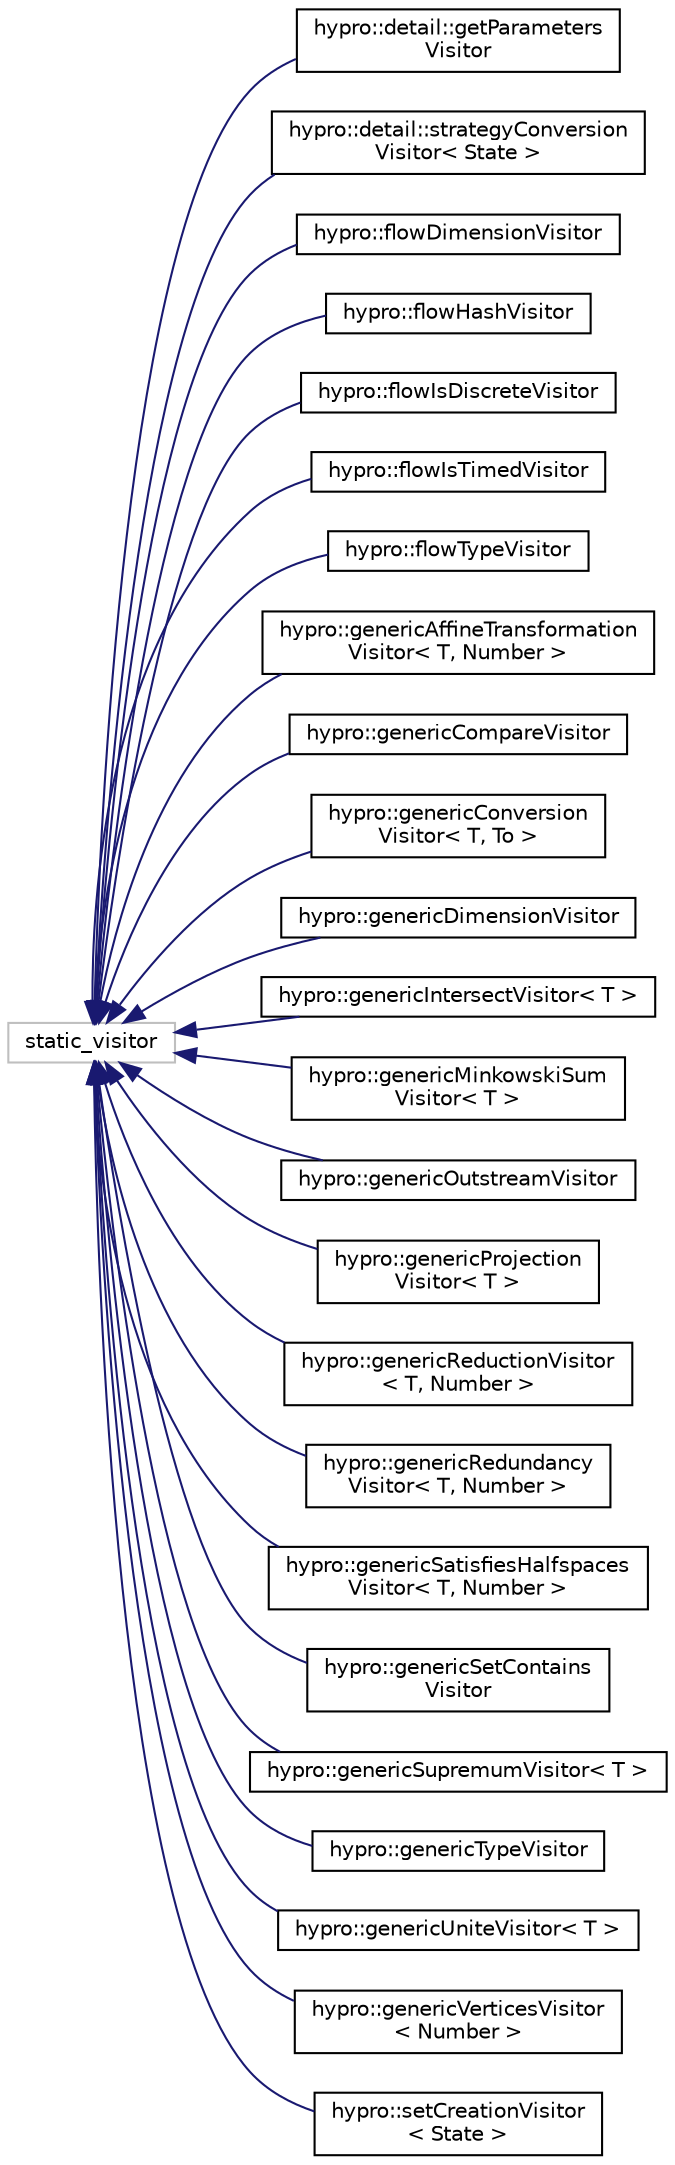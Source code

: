 digraph "Graphical Class Hierarchy"
{
  edge [fontname="Helvetica",fontsize="10",labelfontname="Helvetica",labelfontsize="10"];
  node [fontname="Helvetica",fontsize="10",shape=record];
  rankdir="LR";
  Node1 [label="static_visitor",height=0.2,width=0.4,color="grey75", fillcolor="white", style="filled"];
  Node1 -> Node2 [dir="back",color="midnightblue",fontsize="10",style="solid",fontname="Helvetica"];
  Node2 [label="hypro::detail::getParameters\lVisitor",height=0.2,width=0.4,color="black", fillcolor="white", style="filled",URL="$structhypro_1_1detail_1_1getParametersVisitor.html"];
  Node1 -> Node3 [dir="back",color="midnightblue",fontsize="10",style="solid",fontname="Helvetica"];
  Node3 [label="hypro::detail::strategyConversion\lVisitor\< State \>",height=0.2,width=0.4,color="black", fillcolor="white", style="filled",URL="$structhypro_1_1detail_1_1strategyConversionVisitor.html"];
  Node1 -> Node4 [dir="back",color="midnightblue",fontsize="10",style="solid",fontname="Helvetica"];
  Node4 [label="hypro::flowDimensionVisitor",height=0.2,width=0.4,color="black", fillcolor="white", style="filled",URL="$structhypro_1_1flowDimensionVisitor.html"];
  Node1 -> Node5 [dir="back",color="midnightblue",fontsize="10",style="solid",fontname="Helvetica"];
  Node5 [label="hypro::flowHashVisitor",height=0.2,width=0.4,color="black", fillcolor="white", style="filled",URL="$structhypro_1_1flowHashVisitor.html"];
  Node1 -> Node6 [dir="back",color="midnightblue",fontsize="10",style="solid",fontname="Helvetica"];
  Node6 [label="hypro::flowIsDiscreteVisitor",height=0.2,width=0.4,color="black", fillcolor="white", style="filled",URL="$structhypro_1_1flowIsDiscreteVisitor.html"];
  Node1 -> Node7 [dir="back",color="midnightblue",fontsize="10",style="solid",fontname="Helvetica"];
  Node7 [label="hypro::flowIsTimedVisitor",height=0.2,width=0.4,color="black", fillcolor="white", style="filled",URL="$structhypro_1_1flowIsTimedVisitor.html"];
  Node1 -> Node8 [dir="back",color="midnightblue",fontsize="10",style="solid",fontname="Helvetica"];
  Node8 [label="hypro::flowTypeVisitor",height=0.2,width=0.4,color="black", fillcolor="white", style="filled",URL="$structhypro_1_1flowTypeVisitor.html"];
  Node1 -> Node9 [dir="back",color="midnightblue",fontsize="10",style="solid",fontname="Helvetica"];
  Node9 [label="hypro::genericAffineTransformation\lVisitor\< T, Number \>",height=0.2,width=0.4,color="black", fillcolor="white", style="filled",URL="$classhypro_1_1genericAffineTransformationVisitor.html"];
  Node1 -> Node10 [dir="back",color="midnightblue",fontsize="10",style="solid",fontname="Helvetica"];
  Node10 [label="hypro::genericCompareVisitor",height=0.2,width=0.4,color="black", fillcolor="white", style="filled",URL="$classhypro_1_1genericCompareVisitor.html"];
  Node1 -> Node11 [dir="back",color="midnightblue",fontsize="10",style="solid",fontname="Helvetica"];
  Node11 [label="hypro::genericConversion\lVisitor\< T, To \>",height=0.2,width=0.4,color="black", fillcolor="white", style="filled",URL="$classhypro_1_1genericConversionVisitor.html"];
  Node1 -> Node12 [dir="back",color="midnightblue",fontsize="10",style="solid",fontname="Helvetica"];
  Node12 [label="hypro::genericDimensionVisitor",height=0.2,width=0.4,color="black", fillcolor="white", style="filled",URL="$classhypro_1_1genericDimensionVisitor.html"];
  Node1 -> Node13 [dir="back",color="midnightblue",fontsize="10",style="solid",fontname="Helvetica"];
  Node13 [label="hypro::genericIntersectVisitor\< T \>",height=0.2,width=0.4,color="black", fillcolor="white", style="filled",URL="$classhypro_1_1genericIntersectVisitor.html"];
  Node1 -> Node14 [dir="back",color="midnightblue",fontsize="10",style="solid",fontname="Helvetica"];
  Node14 [label="hypro::genericMinkowskiSum\lVisitor\< T \>",height=0.2,width=0.4,color="black", fillcolor="white", style="filled",URL="$classhypro_1_1genericMinkowskiSumVisitor.html"];
  Node1 -> Node15 [dir="back",color="midnightblue",fontsize="10",style="solid",fontname="Helvetica"];
  Node15 [label="hypro::genericOutstreamVisitor",height=0.2,width=0.4,color="black", fillcolor="white", style="filled",URL="$classhypro_1_1genericOutstreamVisitor.html"];
  Node1 -> Node16 [dir="back",color="midnightblue",fontsize="10",style="solid",fontname="Helvetica"];
  Node16 [label="hypro::genericProjection\lVisitor\< T \>",height=0.2,width=0.4,color="black", fillcolor="white", style="filled",URL="$classhypro_1_1genericProjectionVisitor.html"];
  Node1 -> Node17 [dir="back",color="midnightblue",fontsize="10",style="solid",fontname="Helvetica"];
  Node17 [label="hypro::genericReductionVisitor\l\< T, Number \>",height=0.2,width=0.4,color="black", fillcolor="white", style="filled",URL="$classhypro_1_1genericReductionVisitor.html"];
  Node1 -> Node18 [dir="back",color="midnightblue",fontsize="10",style="solid",fontname="Helvetica"];
  Node18 [label="hypro::genericRedundancy\lVisitor\< T, Number \>",height=0.2,width=0.4,color="black", fillcolor="white", style="filled",URL="$classhypro_1_1genericRedundancyVisitor.html"];
  Node1 -> Node19 [dir="back",color="midnightblue",fontsize="10",style="solid",fontname="Helvetica"];
  Node19 [label="hypro::genericSatisfiesHalfspaces\lVisitor\< T, Number \>",height=0.2,width=0.4,color="black", fillcolor="white", style="filled",URL="$classhypro_1_1genericSatisfiesHalfspacesVisitor.html"];
  Node1 -> Node20 [dir="back",color="midnightblue",fontsize="10",style="solid",fontname="Helvetica"];
  Node20 [label="hypro::genericSetContains\lVisitor",height=0.2,width=0.4,color="black", fillcolor="white", style="filled",URL="$classhypro_1_1genericSetContainsVisitor.html"];
  Node1 -> Node21 [dir="back",color="midnightblue",fontsize="10",style="solid",fontname="Helvetica"];
  Node21 [label="hypro::genericSupremumVisitor\< T \>",height=0.2,width=0.4,color="black", fillcolor="white", style="filled",URL="$classhypro_1_1genericSupremumVisitor.html"];
  Node1 -> Node22 [dir="back",color="midnightblue",fontsize="10",style="solid",fontname="Helvetica"];
  Node22 [label="hypro::genericTypeVisitor",height=0.2,width=0.4,color="black", fillcolor="white", style="filled",URL="$classhypro_1_1genericTypeVisitor.html"];
  Node1 -> Node23 [dir="back",color="midnightblue",fontsize="10",style="solid",fontname="Helvetica"];
  Node23 [label="hypro::genericUniteVisitor\< T \>",height=0.2,width=0.4,color="black", fillcolor="white", style="filled",URL="$classhypro_1_1genericUniteVisitor.html"];
  Node1 -> Node24 [dir="back",color="midnightblue",fontsize="10",style="solid",fontname="Helvetica"];
  Node24 [label="hypro::genericVerticesVisitor\l\< Number \>",height=0.2,width=0.4,color="black", fillcolor="white", style="filled",URL="$classhypro_1_1genericVerticesVisitor.html"];
  Node1 -> Node25 [dir="back",color="midnightblue",fontsize="10",style="solid",fontname="Helvetica"];
  Node25 [label="hypro::setCreationVisitor\l\< State \>",height=0.2,width=0.4,color="black", fillcolor="white", style="filled",URL="$structhypro_1_1setCreationVisitor.html"];
}
